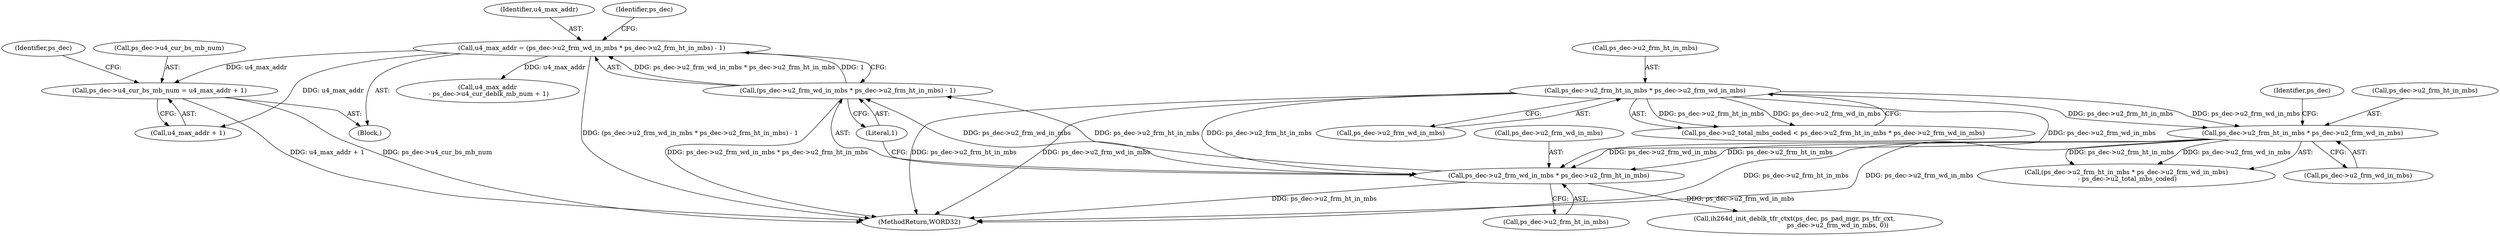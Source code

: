 digraph "0_Android_e629194c62a9a129ce378e08cb1059a8a53f1795@pointer" {
"1001635" [label="(Call,ps_dec->u4_cur_bs_mb_num = u4_max_addr + 1)"];
"1001624" [label="(Call,u4_max_addr = (ps_dec->u2_frm_wd_in_mbs * ps_dec->u2_frm_ht_in_mbs) - 1)"];
"1001626" [label="(Call,(ps_dec->u2_frm_wd_in_mbs * ps_dec->u2_frm_ht_in_mbs) - 1)"];
"1001627" [label="(Call,ps_dec->u2_frm_wd_in_mbs * ps_dec->u2_frm_ht_in_mbs)"];
"1001465" [label="(Call,ps_dec->u2_frm_ht_in_mbs * ps_dec->u2_frm_wd_in_mbs)"];
"1001480" [label="(Call,ps_dec->u2_frm_ht_in_mbs * ps_dec->u2_frm_wd_in_mbs)"];
"1001480" [label="(Call,ps_dec->u2_frm_ht_in_mbs * ps_dec->u2_frm_wd_in_mbs)"];
"1001631" [label="(Call,ps_dec->u2_frm_ht_in_mbs)"];
"1001652" [label="(Call,u4_max_addr\n - ps_dec->u4_cur_deblk_mb_num + 1)"];
"1001642" [label="(Call,ih264d_init_deblk_tfr_ctxt(ps_dec, ps_pad_mgr, ps_tfr_cxt,\n                                           ps_dec->u2_frm_wd_in_mbs, 0))"];
"1001469" [label="(Call,ps_dec->u2_frm_wd_in_mbs)"];
"1001461" [label="(Call,ps_dec->u2_total_mbs_coded < ps_dec->u2_frm_ht_in_mbs * ps_dec->u2_frm_wd_in_mbs)"];
"1001643" [label="(Identifier,ps_dec)"];
"1001465" [label="(Call,ps_dec->u2_frm_ht_in_mbs * ps_dec->u2_frm_wd_in_mbs)"];
"1002124" [label="(MethodReturn,WORD32)"];
"1001636" [label="(Call,ps_dec->u4_cur_bs_mb_num)"];
"1001466" [label="(Call,ps_dec->u2_frm_ht_in_mbs)"];
"1001479" [label="(Call,(ps_dec->u2_frm_ht_in_mbs * ps_dec->u2_frm_wd_in_mbs)\n - ps_dec->u2_total_mbs_coded)"];
"1001608" [label="(Block,)"];
"1001488" [label="(Identifier,ps_dec)"];
"1001625" [label="(Identifier,u4_max_addr)"];
"1001481" [label="(Call,ps_dec->u2_frm_ht_in_mbs)"];
"1001639" [label="(Call,u4_max_addr + 1)"];
"1001637" [label="(Identifier,ps_dec)"];
"1001626" [label="(Call,(ps_dec->u2_frm_wd_in_mbs * ps_dec->u2_frm_ht_in_mbs) - 1)"];
"1001635" [label="(Call,ps_dec->u4_cur_bs_mb_num = u4_max_addr + 1)"];
"1001624" [label="(Call,u4_max_addr = (ps_dec->u2_frm_wd_in_mbs * ps_dec->u2_frm_ht_in_mbs) - 1)"];
"1001627" [label="(Call,ps_dec->u2_frm_wd_in_mbs * ps_dec->u2_frm_ht_in_mbs)"];
"1001634" [label="(Literal,1)"];
"1001484" [label="(Call,ps_dec->u2_frm_wd_in_mbs)"];
"1001628" [label="(Call,ps_dec->u2_frm_wd_in_mbs)"];
"1001635" -> "1001608"  [label="AST: "];
"1001635" -> "1001639"  [label="CFG: "];
"1001636" -> "1001635"  [label="AST: "];
"1001639" -> "1001635"  [label="AST: "];
"1001643" -> "1001635"  [label="CFG: "];
"1001635" -> "1002124"  [label="DDG: ps_dec->u4_cur_bs_mb_num"];
"1001635" -> "1002124"  [label="DDG: u4_max_addr + 1"];
"1001624" -> "1001635"  [label="DDG: u4_max_addr"];
"1001624" -> "1001608"  [label="AST: "];
"1001624" -> "1001626"  [label="CFG: "];
"1001625" -> "1001624"  [label="AST: "];
"1001626" -> "1001624"  [label="AST: "];
"1001637" -> "1001624"  [label="CFG: "];
"1001624" -> "1002124"  [label="DDG: (ps_dec->u2_frm_wd_in_mbs * ps_dec->u2_frm_ht_in_mbs) - 1"];
"1001626" -> "1001624"  [label="DDG: ps_dec->u2_frm_wd_in_mbs * ps_dec->u2_frm_ht_in_mbs"];
"1001626" -> "1001624"  [label="DDG: 1"];
"1001624" -> "1001639"  [label="DDG: u4_max_addr"];
"1001624" -> "1001652"  [label="DDG: u4_max_addr"];
"1001626" -> "1001634"  [label="CFG: "];
"1001627" -> "1001626"  [label="AST: "];
"1001634" -> "1001626"  [label="AST: "];
"1001626" -> "1002124"  [label="DDG: ps_dec->u2_frm_wd_in_mbs * ps_dec->u2_frm_ht_in_mbs"];
"1001627" -> "1001626"  [label="DDG: ps_dec->u2_frm_wd_in_mbs"];
"1001627" -> "1001626"  [label="DDG: ps_dec->u2_frm_ht_in_mbs"];
"1001627" -> "1001631"  [label="CFG: "];
"1001628" -> "1001627"  [label="AST: "];
"1001631" -> "1001627"  [label="AST: "];
"1001634" -> "1001627"  [label="CFG: "];
"1001627" -> "1002124"  [label="DDG: ps_dec->u2_frm_ht_in_mbs"];
"1001465" -> "1001627"  [label="DDG: ps_dec->u2_frm_wd_in_mbs"];
"1001465" -> "1001627"  [label="DDG: ps_dec->u2_frm_ht_in_mbs"];
"1001480" -> "1001627"  [label="DDG: ps_dec->u2_frm_wd_in_mbs"];
"1001480" -> "1001627"  [label="DDG: ps_dec->u2_frm_ht_in_mbs"];
"1001627" -> "1001642"  [label="DDG: ps_dec->u2_frm_wd_in_mbs"];
"1001465" -> "1001461"  [label="AST: "];
"1001465" -> "1001469"  [label="CFG: "];
"1001466" -> "1001465"  [label="AST: "];
"1001469" -> "1001465"  [label="AST: "];
"1001461" -> "1001465"  [label="CFG: "];
"1001465" -> "1002124"  [label="DDG: ps_dec->u2_frm_ht_in_mbs"];
"1001465" -> "1002124"  [label="DDG: ps_dec->u2_frm_wd_in_mbs"];
"1001465" -> "1001461"  [label="DDG: ps_dec->u2_frm_ht_in_mbs"];
"1001465" -> "1001461"  [label="DDG: ps_dec->u2_frm_wd_in_mbs"];
"1001465" -> "1001480"  [label="DDG: ps_dec->u2_frm_ht_in_mbs"];
"1001465" -> "1001480"  [label="DDG: ps_dec->u2_frm_wd_in_mbs"];
"1001480" -> "1001479"  [label="AST: "];
"1001480" -> "1001484"  [label="CFG: "];
"1001481" -> "1001480"  [label="AST: "];
"1001484" -> "1001480"  [label="AST: "];
"1001488" -> "1001480"  [label="CFG: "];
"1001480" -> "1002124"  [label="DDG: ps_dec->u2_frm_ht_in_mbs"];
"1001480" -> "1002124"  [label="DDG: ps_dec->u2_frm_wd_in_mbs"];
"1001480" -> "1001479"  [label="DDG: ps_dec->u2_frm_ht_in_mbs"];
"1001480" -> "1001479"  [label="DDG: ps_dec->u2_frm_wd_in_mbs"];
}
